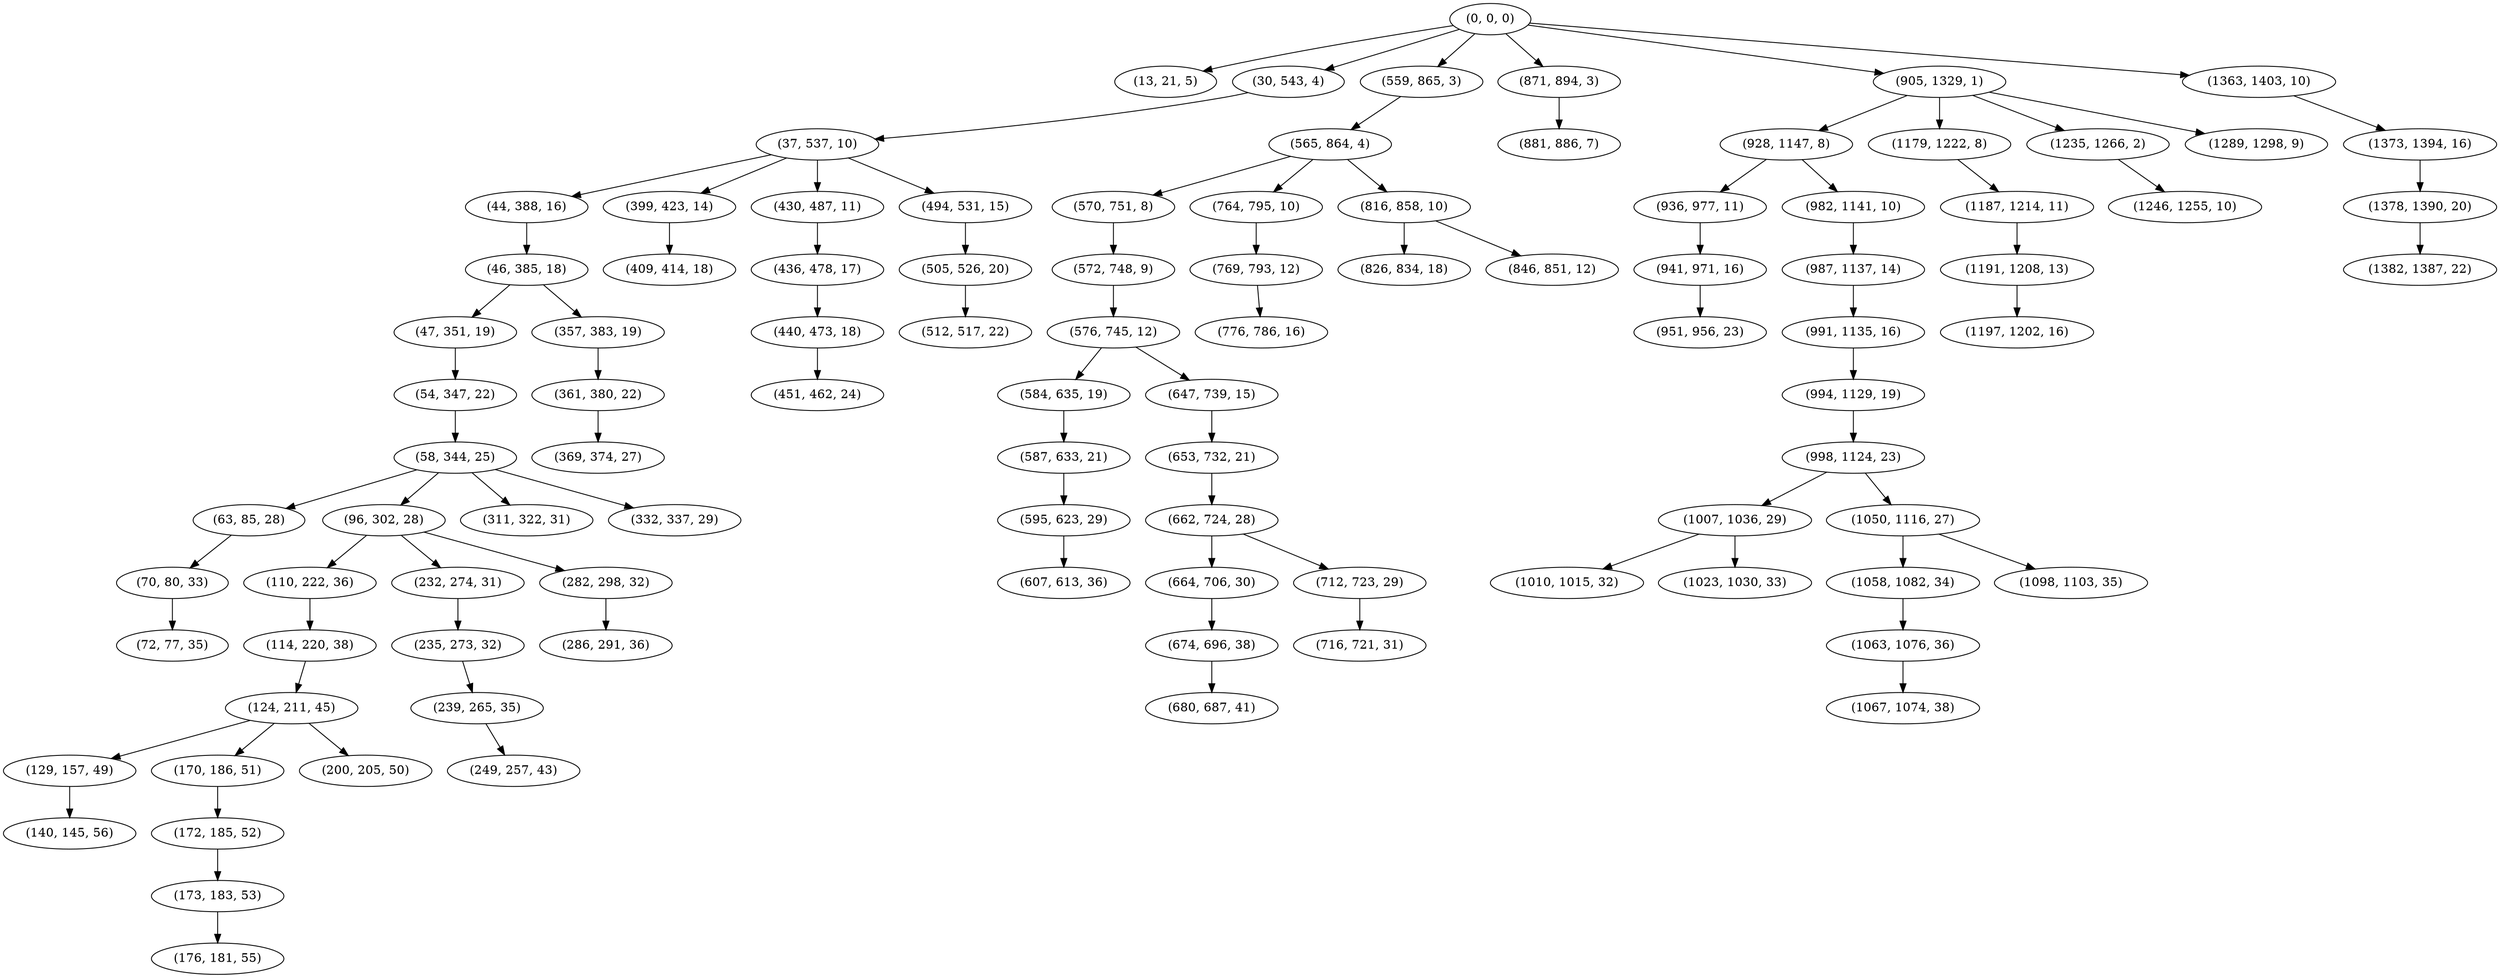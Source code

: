 digraph tree {
    "(0, 0, 0)";
    "(13, 21, 5)";
    "(30, 543, 4)";
    "(37, 537, 10)";
    "(44, 388, 16)";
    "(46, 385, 18)";
    "(47, 351, 19)";
    "(54, 347, 22)";
    "(58, 344, 25)";
    "(63, 85, 28)";
    "(70, 80, 33)";
    "(72, 77, 35)";
    "(96, 302, 28)";
    "(110, 222, 36)";
    "(114, 220, 38)";
    "(124, 211, 45)";
    "(129, 157, 49)";
    "(140, 145, 56)";
    "(170, 186, 51)";
    "(172, 185, 52)";
    "(173, 183, 53)";
    "(176, 181, 55)";
    "(200, 205, 50)";
    "(232, 274, 31)";
    "(235, 273, 32)";
    "(239, 265, 35)";
    "(249, 257, 43)";
    "(282, 298, 32)";
    "(286, 291, 36)";
    "(311, 322, 31)";
    "(332, 337, 29)";
    "(357, 383, 19)";
    "(361, 380, 22)";
    "(369, 374, 27)";
    "(399, 423, 14)";
    "(409, 414, 18)";
    "(430, 487, 11)";
    "(436, 478, 17)";
    "(440, 473, 18)";
    "(451, 462, 24)";
    "(494, 531, 15)";
    "(505, 526, 20)";
    "(512, 517, 22)";
    "(559, 865, 3)";
    "(565, 864, 4)";
    "(570, 751, 8)";
    "(572, 748, 9)";
    "(576, 745, 12)";
    "(584, 635, 19)";
    "(587, 633, 21)";
    "(595, 623, 29)";
    "(607, 613, 36)";
    "(647, 739, 15)";
    "(653, 732, 21)";
    "(662, 724, 28)";
    "(664, 706, 30)";
    "(674, 696, 38)";
    "(680, 687, 41)";
    "(712, 723, 29)";
    "(716, 721, 31)";
    "(764, 795, 10)";
    "(769, 793, 12)";
    "(776, 786, 16)";
    "(816, 858, 10)";
    "(826, 834, 18)";
    "(846, 851, 12)";
    "(871, 894, 3)";
    "(881, 886, 7)";
    "(905, 1329, 1)";
    "(928, 1147, 8)";
    "(936, 977, 11)";
    "(941, 971, 16)";
    "(951, 956, 23)";
    "(982, 1141, 10)";
    "(987, 1137, 14)";
    "(991, 1135, 16)";
    "(994, 1129, 19)";
    "(998, 1124, 23)";
    "(1007, 1036, 29)";
    "(1010, 1015, 32)";
    "(1023, 1030, 33)";
    "(1050, 1116, 27)";
    "(1058, 1082, 34)";
    "(1063, 1076, 36)";
    "(1067, 1074, 38)";
    "(1098, 1103, 35)";
    "(1179, 1222, 8)";
    "(1187, 1214, 11)";
    "(1191, 1208, 13)";
    "(1197, 1202, 16)";
    "(1235, 1266, 2)";
    "(1246, 1255, 10)";
    "(1289, 1298, 9)";
    "(1363, 1403, 10)";
    "(1373, 1394, 16)";
    "(1378, 1390, 20)";
    "(1382, 1387, 22)";
    "(0, 0, 0)" -> "(13, 21, 5)";
    "(0, 0, 0)" -> "(30, 543, 4)";
    "(0, 0, 0)" -> "(559, 865, 3)";
    "(0, 0, 0)" -> "(871, 894, 3)";
    "(0, 0, 0)" -> "(905, 1329, 1)";
    "(0, 0, 0)" -> "(1363, 1403, 10)";
    "(30, 543, 4)" -> "(37, 537, 10)";
    "(37, 537, 10)" -> "(44, 388, 16)";
    "(37, 537, 10)" -> "(399, 423, 14)";
    "(37, 537, 10)" -> "(430, 487, 11)";
    "(37, 537, 10)" -> "(494, 531, 15)";
    "(44, 388, 16)" -> "(46, 385, 18)";
    "(46, 385, 18)" -> "(47, 351, 19)";
    "(46, 385, 18)" -> "(357, 383, 19)";
    "(47, 351, 19)" -> "(54, 347, 22)";
    "(54, 347, 22)" -> "(58, 344, 25)";
    "(58, 344, 25)" -> "(63, 85, 28)";
    "(58, 344, 25)" -> "(96, 302, 28)";
    "(58, 344, 25)" -> "(311, 322, 31)";
    "(58, 344, 25)" -> "(332, 337, 29)";
    "(63, 85, 28)" -> "(70, 80, 33)";
    "(70, 80, 33)" -> "(72, 77, 35)";
    "(96, 302, 28)" -> "(110, 222, 36)";
    "(96, 302, 28)" -> "(232, 274, 31)";
    "(96, 302, 28)" -> "(282, 298, 32)";
    "(110, 222, 36)" -> "(114, 220, 38)";
    "(114, 220, 38)" -> "(124, 211, 45)";
    "(124, 211, 45)" -> "(129, 157, 49)";
    "(124, 211, 45)" -> "(170, 186, 51)";
    "(124, 211, 45)" -> "(200, 205, 50)";
    "(129, 157, 49)" -> "(140, 145, 56)";
    "(170, 186, 51)" -> "(172, 185, 52)";
    "(172, 185, 52)" -> "(173, 183, 53)";
    "(173, 183, 53)" -> "(176, 181, 55)";
    "(232, 274, 31)" -> "(235, 273, 32)";
    "(235, 273, 32)" -> "(239, 265, 35)";
    "(239, 265, 35)" -> "(249, 257, 43)";
    "(282, 298, 32)" -> "(286, 291, 36)";
    "(357, 383, 19)" -> "(361, 380, 22)";
    "(361, 380, 22)" -> "(369, 374, 27)";
    "(399, 423, 14)" -> "(409, 414, 18)";
    "(430, 487, 11)" -> "(436, 478, 17)";
    "(436, 478, 17)" -> "(440, 473, 18)";
    "(440, 473, 18)" -> "(451, 462, 24)";
    "(494, 531, 15)" -> "(505, 526, 20)";
    "(505, 526, 20)" -> "(512, 517, 22)";
    "(559, 865, 3)" -> "(565, 864, 4)";
    "(565, 864, 4)" -> "(570, 751, 8)";
    "(565, 864, 4)" -> "(764, 795, 10)";
    "(565, 864, 4)" -> "(816, 858, 10)";
    "(570, 751, 8)" -> "(572, 748, 9)";
    "(572, 748, 9)" -> "(576, 745, 12)";
    "(576, 745, 12)" -> "(584, 635, 19)";
    "(576, 745, 12)" -> "(647, 739, 15)";
    "(584, 635, 19)" -> "(587, 633, 21)";
    "(587, 633, 21)" -> "(595, 623, 29)";
    "(595, 623, 29)" -> "(607, 613, 36)";
    "(647, 739, 15)" -> "(653, 732, 21)";
    "(653, 732, 21)" -> "(662, 724, 28)";
    "(662, 724, 28)" -> "(664, 706, 30)";
    "(662, 724, 28)" -> "(712, 723, 29)";
    "(664, 706, 30)" -> "(674, 696, 38)";
    "(674, 696, 38)" -> "(680, 687, 41)";
    "(712, 723, 29)" -> "(716, 721, 31)";
    "(764, 795, 10)" -> "(769, 793, 12)";
    "(769, 793, 12)" -> "(776, 786, 16)";
    "(816, 858, 10)" -> "(826, 834, 18)";
    "(816, 858, 10)" -> "(846, 851, 12)";
    "(871, 894, 3)" -> "(881, 886, 7)";
    "(905, 1329, 1)" -> "(928, 1147, 8)";
    "(905, 1329, 1)" -> "(1179, 1222, 8)";
    "(905, 1329, 1)" -> "(1235, 1266, 2)";
    "(905, 1329, 1)" -> "(1289, 1298, 9)";
    "(928, 1147, 8)" -> "(936, 977, 11)";
    "(928, 1147, 8)" -> "(982, 1141, 10)";
    "(936, 977, 11)" -> "(941, 971, 16)";
    "(941, 971, 16)" -> "(951, 956, 23)";
    "(982, 1141, 10)" -> "(987, 1137, 14)";
    "(987, 1137, 14)" -> "(991, 1135, 16)";
    "(991, 1135, 16)" -> "(994, 1129, 19)";
    "(994, 1129, 19)" -> "(998, 1124, 23)";
    "(998, 1124, 23)" -> "(1007, 1036, 29)";
    "(998, 1124, 23)" -> "(1050, 1116, 27)";
    "(1007, 1036, 29)" -> "(1010, 1015, 32)";
    "(1007, 1036, 29)" -> "(1023, 1030, 33)";
    "(1050, 1116, 27)" -> "(1058, 1082, 34)";
    "(1050, 1116, 27)" -> "(1098, 1103, 35)";
    "(1058, 1082, 34)" -> "(1063, 1076, 36)";
    "(1063, 1076, 36)" -> "(1067, 1074, 38)";
    "(1179, 1222, 8)" -> "(1187, 1214, 11)";
    "(1187, 1214, 11)" -> "(1191, 1208, 13)";
    "(1191, 1208, 13)" -> "(1197, 1202, 16)";
    "(1235, 1266, 2)" -> "(1246, 1255, 10)";
    "(1363, 1403, 10)" -> "(1373, 1394, 16)";
    "(1373, 1394, 16)" -> "(1378, 1390, 20)";
    "(1378, 1390, 20)" -> "(1382, 1387, 22)";
}

